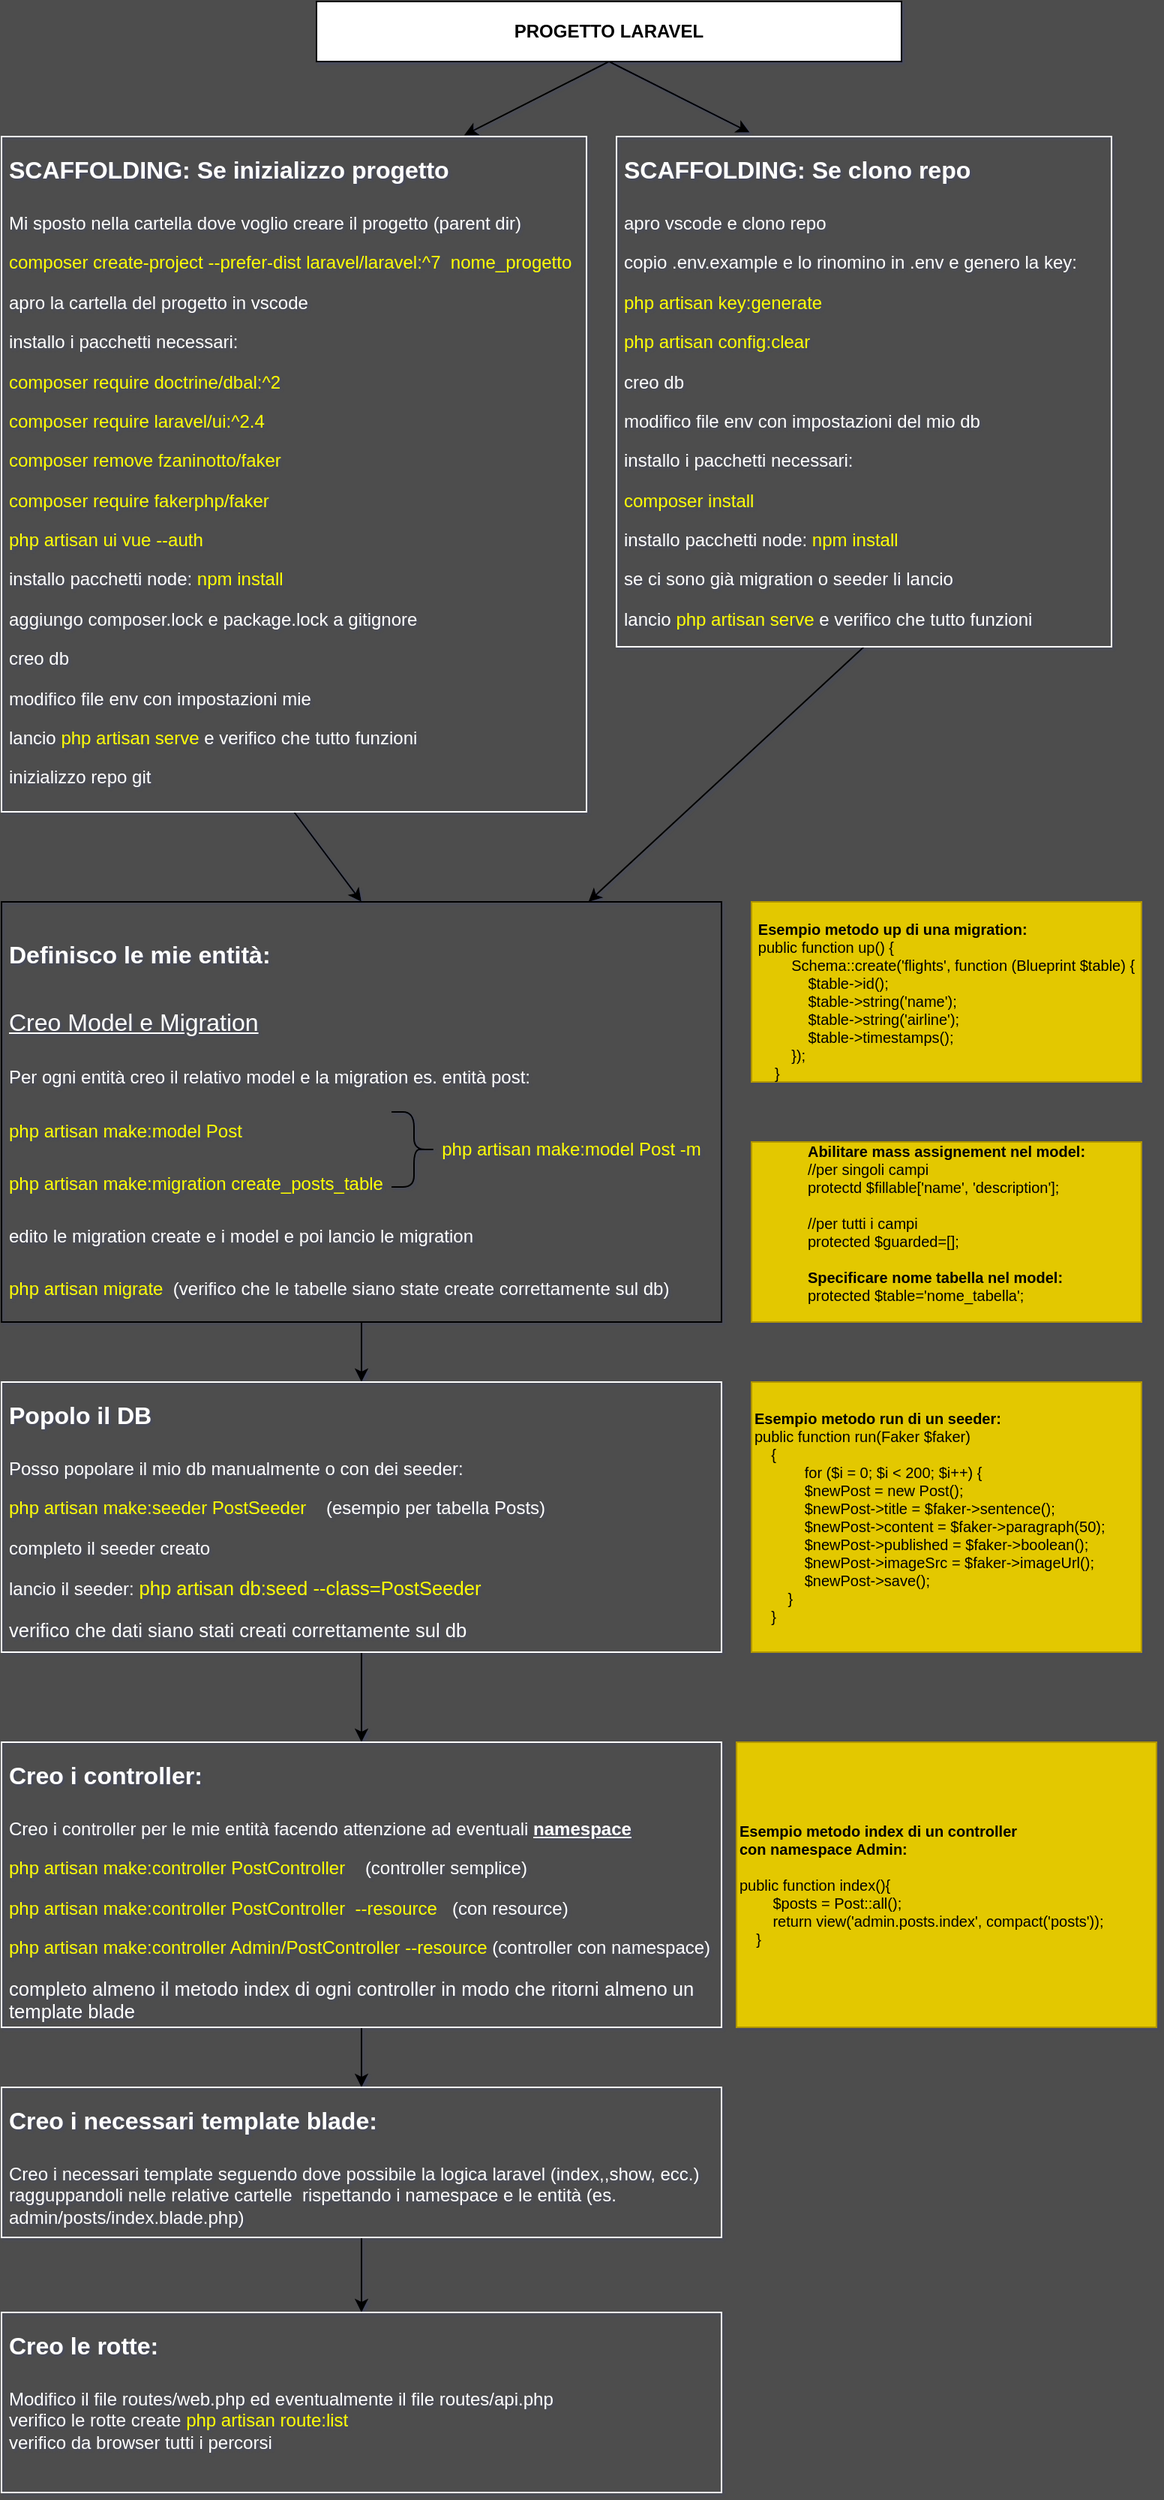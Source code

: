 <mxfile version="18.0.1" type="device" pages="2"><diagram id="avuX6tN8_coUhezxWiyo" name="Page-1"><mxGraphModel dx="1106" dy="861" grid="1" gridSize="10" guides="1" tooltips="1" connect="1" arrows="0" fold="1" page="1" pageScale="1" pageWidth="827" pageHeight="1169" background="#4D4D4D" math="0" shadow="1"><root><mxCell id="0"/><mxCell id="1" parent="0"/><mxCell id="9" style="edgeStyle=none;html=1;exitX=0.5;exitY=1;exitDx=0;exitDy=0;entryX=0.791;entryY=-0.002;entryDx=0;entryDy=0;entryPerimeter=0;fontSize=16;fontColor=#FFFF00;" parent="1" source="2" target="7" edge="1"><mxGeometry relative="1" as="geometry"/></mxCell><mxCell id="10" style="edgeStyle=none;html=1;exitX=0.5;exitY=1;exitDx=0;exitDy=0;entryX=0.269;entryY=-0.008;entryDx=0;entryDy=0;entryPerimeter=0;fontSize=16;fontColor=#FFFF00;" parent="1" source="2" target="8" edge="1"><mxGeometry relative="1" as="geometry"/></mxCell><mxCell id="2" value="&lt;b&gt;PROGETTO LARAVEL&lt;/b&gt;&lt;font color=&quot;#ffff00&quot;&gt;&lt;br&gt;&lt;/font&gt;" style="rounded=0;whiteSpace=wrap;html=1;" parent="1" vertex="1"><mxGeometry x="250" y="40" width="390" height="40" as="geometry"/></mxCell><mxCell id="13" style="edgeStyle=none;html=1;exitX=0.5;exitY=1;exitDx=0;exitDy=0;entryX=0.5;entryY=0;entryDx=0;entryDy=0;fontSize=12;fontColor=#FFFFFF;" parent="1" source="7" target="12" edge="1"><mxGeometry relative="1" as="geometry"/></mxCell><mxCell id="7" value="&lt;h1&gt;&lt;font style=&quot;font-size: 16px&quot;&gt;SCAFFOLDING: Se inizializzo progetto&lt;/font&gt;&lt;/h1&gt;&lt;p&gt;Mi sposto nella cartella dove voglio creare il progetto (parent dir)&lt;/p&gt;&lt;p&gt;&lt;span&gt;&lt;font color=&quot;#ffff00&quot;&gt;composer create-project --prefer-dist laravel/laravel:^7&amp;nbsp; nome_progetto&lt;/font&gt;&lt;/span&gt;&lt;br&gt;&lt;/p&gt;&lt;p&gt;&lt;span&gt;apro la cartella del progetto in vscode&lt;/span&gt;&lt;/p&gt;&lt;p&gt;&lt;span&gt;installo i pacchetti necessari:&lt;/span&gt;&lt;/p&gt;&lt;p&gt;&lt;span&gt;&lt;font color=&quot;#ffff00&quot;&gt;composer require doctrine/dbal:^2&lt;/font&gt;&lt;/span&gt;&lt;/p&gt;&lt;p&gt;&lt;font color=&quot;#ffff00&quot;&gt;composer require laravel/ui:^2.4&lt;/font&gt;&lt;/p&gt;&lt;p&gt;&lt;font color=&quot;#ffff00&quot;&gt;composer remove fzaninotto/faker&lt;/font&gt;&lt;/p&gt;&lt;p&gt;&lt;font color=&quot;#ffff00&quot;&gt;composer require fakerphp/faker&lt;/font&gt;&lt;/p&gt;&lt;p&gt;&lt;font color=&quot;#ffff00&quot;&gt;php artisan ui vue --auth&lt;/font&gt;&lt;/p&gt;&lt;p&gt;installo pacchetti node: &lt;font color=&quot;#ffff00&quot;&gt;npm install&lt;/font&gt;&lt;/p&gt;&lt;p&gt;aggiungo composer.lock e package.lock a gitignore&lt;br&gt;&lt;/p&gt;&lt;p&gt;creo db&lt;/p&gt;&lt;p&gt;modifico file env con impostazioni mie&lt;/p&gt;&lt;p&gt;lancio &lt;font color=&quot;#ffff00&quot;&gt;php artisan serve&lt;/font&gt; e verifico che tutto funzioni&lt;br&gt;&lt;/p&gt;&lt;p&gt;inizializzo repo git&lt;br&gt;&lt;/p&gt;&lt;p&gt;&lt;font color=&quot;#ffff00&quot;&gt;&lt;br&gt;&lt;/font&gt;&lt;/p&gt;" style="text;html=1;strokeColor=#FFFFFF;fillColor=none;spacing=5;spacingTop=-20;whiteSpace=wrap;overflow=hidden;rounded=0;fontSize=12;fontColor=#FFFFFF;" parent="1" vertex="1"><mxGeometry x="40" y="130" width="390" height="450" as="geometry"/></mxCell><mxCell id="14" style="edgeStyle=none;html=1;exitX=0.5;exitY=1;exitDx=0;exitDy=0;fontSize=12;fontColor=#FFFFFF;" parent="1" source="8" target="12" edge="1"><mxGeometry relative="1" as="geometry"/></mxCell><mxCell id="8" value="&lt;h1&gt;&lt;font style=&quot;font-size: 16px&quot;&gt;SCAFFOLDING: Se clono repo&lt;/font&gt;&lt;/h1&gt;&lt;p&gt;&lt;span&gt;apro vscode e clono repo&lt;/span&gt;&lt;br&gt;&lt;/p&gt;&lt;p&gt;copio .env.example e lo rinomino in .env e genero la key:&lt;span&gt;&lt;br&gt;&lt;/span&gt;&lt;/p&gt;&lt;p&gt;&lt;font color=&quot;#ffff00&quot;&gt;php artisan key:generate&lt;/font&gt;&lt;br&gt;&lt;/p&gt;&lt;p&gt;&lt;span style=&quot;color: rgb(255, 255, 0);&quot;&gt;php artisan config:clear&lt;/span&gt;&lt;font color=&quot;#ffff00&quot;&gt;&lt;br&gt;&lt;/font&gt;&lt;/p&gt;&lt;p&gt;creo db&lt;/p&gt;&lt;p&gt;modifico file env con impostazioni del mio db&lt;/p&gt;&lt;p&gt;&lt;span&gt;installo i pacchetti necessari:&lt;/span&gt;&lt;/p&gt;&lt;p&gt;&lt;span&gt;&lt;font color=&quot;#ffff00&quot;&gt;composer install&lt;/font&gt;&lt;/span&gt;&lt;/p&gt;&lt;p&gt;&lt;span&gt;installo pacchetti node: &lt;/span&gt;&lt;font color=&quot;#ffff00&quot;&gt;npm install&lt;/font&gt;&lt;br&gt;&lt;/p&gt;&lt;p&gt;se ci sono già migration o seeder li lancio&lt;font color=&quot;#ffff00&quot;&gt;&lt;br&gt;&lt;/font&gt;&lt;/p&gt;&lt;p&gt;&lt;span&gt;lancio &lt;/span&gt;&lt;font color=&quot;#ffff00&quot;&gt;php artisan serve&lt;/font&gt;&lt;span&gt; e verifico che tutto funzioni&lt;/span&gt;&lt;br&gt;&lt;/p&gt;&lt;p&gt;&lt;span&gt;creo eventuale branch su git&lt;/span&gt;&lt;br&gt;&lt;/p&gt;&lt;p&gt;&lt;font color=&quot;#ffff00&quot;&gt;&lt;br&gt;&lt;/font&gt;&lt;/p&gt;" style="text;html=1;strokeColor=#FFFFFF;fillColor=none;spacing=5;spacingTop=-20;whiteSpace=wrap;overflow=hidden;rounded=0;fontSize=12;fontColor=#FFFFFF;" parent="1" vertex="1"><mxGeometry x="450" y="130" width="330" height="340" as="geometry"/></mxCell><mxCell id="23" style="edgeStyle=none;html=1;exitX=0.5;exitY=1;exitDx=0;exitDy=0;entryX=0.5;entryY=0;entryDx=0;entryDy=0;fontSize=10;fontColor=#FFFF00;" parent="1" source="12" target="22" edge="1"><mxGeometry relative="1" as="geometry"/></mxCell><mxCell id="12" value="&lt;h1&gt;&lt;font style=&quot;font-size: 16px ; line-height: 1&quot;&gt;Definisco le mie entità:&lt;/font&gt;&lt;/h1&gt;&lt;div&gt;&lt;font style=&quot;font-size: 16px ; line-height: 1&quot;&gt;&lt;u&gt;Creo Model e Migration&lt;/u&gt;&lt;/font&gt;&lt;/div&gt;&lt;p&gt;&lt;font style=&quot;font-size: 12px&quot;&gt;Per ogni entità creo il relativo model e la migration es. entità post:&lt;/font&gt;&lt;/p&gt;&lt;p&gt;&lt;font style=&quot;font-size: 12px&quot; color=&quot;#ffff00&quot;&gt;php artisan make:model Post&lt;/font&gt;&lt;/p&gt;&lt;p&gt;&lt;font style=&quot;font-size: 12px&quot; color=&quot;#ffff00&quot;&gt;php artisan make:migration create_posts_table&lt;/font&gt;&lt;/p&gt;&lt;p&gt;&lt;font style=&quot;font-size: 12px&quot;&gt;edito le migration create e i model e poi lancio le migration&lt;/font&gt;&lt;/p&gt;&lt;p&gt;&lt;font style=&quot;font-size: 12px&quot; color=&quot;#ffff00&quot;&gt;php artisan migrate&amp;nbsp; &lt;/font&gt;&lt;font style=&quot;font-size: 12px&quot;&gt;(&lt;/font&gt;&lt;span style=&quot;font-size: 12px&quot;&gt;verifico che le tabelle siano state create correttamente sul db)&lt;/span&gt;&lt;/p&gt;" style="text;html=1;strokeColor=default;fillColor=none;spacing=5;spacingTop=-20;whiteSpace=wrap;overflow=hidden;rounded=0;fontSize=16;fontColor=#FFFFFF;container=1;" parent="1" vertex="1"><mxGeometry x="40" y="640" width="480" height="280" as="geometry"/></mxCell><mxCell id="15" value="" style="shape=curlyBracket;whiteSpace=wrap;html=1;rounded=1;flipH=1;fontSize=12;fontColor=#FFFFFF;strokeColor=default;" parent="1" vertex="1"><mxGeometry x="300" y="780" width="30" height="50" as="geometry"/></mxCell><mxCell id="16" value="&lt;span style=&quot;text-align: left&quot;&gt;php artisan make:model Post -m&lt;/span&gt;" style="text;html=1;strokeColor=none;fillColor=none;align=center;verticalAlign=middle;whiteSpace=wrap;rounded=0;fontSize=12;fontColor=#FFFF00;" parent="1" vertex="1"><mxGeometry x="310" y="790" width="220" height="30" as="geometry"/></mxCell><mxCell id="17" value="&lt;div style=&quot;text-align: left ; font-size: 10px&quot;&gt;&lt;br&gt;&lt;/div&gt;&lt;div style=&quot;text-align: left ; font-size: 10px&quot;&gt;&lt;b&gt;Esempio metodo up di una migration:&lt;/b&gt;&lt;/div&gt;&lt;div style=&quot;text-align: left ; font-size: 10px&quot;&gt;public function up()&lt;span style=&quot;font-size: 10px&quot;&gt;&amp;nbsp;{&lt;/span&gt;&lt;/div&gt;&lt;div style=&quot;text-align: left ; font-size: 10px&quot;&gt;&amp;nbsp; &amp;nbsp; &amp;nbsp; &amp;nbsp; Schema::create('flights', function (Blueprint $table) {&lt;/div&gt;&lt;div style=&quot;text-align: left ; font-size: 10px&quot;&gt;&amp;nbsp; &amp;nbsp; &amp;nbsp; &amp;nbsp; &amp;nbsp; &amp;nbsp; $table-&amp;gt;id();&lt;/div&gt;&lt;div style=&quot;text-align: left ; font-size: 10px&quot;&gt;&amp;nbsp; &amp;nbsp; &amp;nbsp; &amp;nbsp; &amp;nbsp; &amp;nbsp; $table-&amp;gt;string('name');&lt;/div&gt;&lt;div style=&quot;text-align: left ; font-size: 10px&quot;&gt;&amp;nbsp; &amp;nbsp; &amp;nbsp; &amp;nbsp; &amp;nbsp; &amp;nbsp; $table-&amp;gt;string('airline');&lt;/div&gt;&lt;div style=&quot;text-align: left ; font-size: 10px&quot;&gt;&amp;nbsp; &amp;nbsp; &amp;nbsp; &amp;nbsp; &amp;nbsp; &amp;nbsp; $table-&amp;gt;timestamps();&lt;/div&gt;&lt;div style=&quot;text-align: left ; font-size: 10px&quot;&gt;&amp;nbsp; &amp;nbsp; &amp;nbsp; &amp;nbsp; });&lt;/div&gt;&lt;div style=&quot;text-align: left ; font-size: 10px&quot;&gt;&amp;nbsp; &amp;nbsp; }&lt;/div&gt;" style="text;html=1;strokeColor=#B09500;fillColor=#e3c800;align=center;verticalAlign=middle;whiteSpace=wrap;rounded=0;fontSize=10;fontColor=#000000;" parent="1" vertex="1"><mxGeometry x="540" y="640" width="260" height="120" as="geometry"/></mxCell><mxCell id="YnNii3DhfhroFcoP4JHG-26" style="edgeStyle=none;html=1;exitX=0.5;exitY=1;exitDx=0;exitDy=0;entryX=0.5;entryY=0;entryDx=0;entryDy=0;fontFamily=Helvetica;fontSize=10;fontColor=#FFFFFF;" parent="1" source="22" target="YnNii3DhfhroFcoP4JHG-25" edge="1"><mxGeometry relative="1" as="geometry"/></mxCell><mxCell id="22" value="&lt;h1&gt;&lt;font style=&quot;font-size: 16px&quot;&gt;Popolo il DB&lt;/font&gt;&lt;/h1&gt;&lt;p&gt;Posso popolare il mio db manualmente o con dei seeder:&lt;/p&gt;&lt;p&gt;&lt;font color=&quot;#ffff00&quot; style=&quot;font-size: 12px&quot;&gt;php artisan make:seeder PostSeeder&amp;nbsp;&lt;/font&gt; &amp;nbsp; (esempio per tabella Posts)&lt;/p&gt;&lt;p&gt;completo il seeder creato&lt;/p&gt;&lt;p&gt;lancio il seeder:&amp;nbsp;&lt;font color=&quot;#ffff00&quot;&gt;&lt;span style=&quot;font-size: 0.8rem ; word-spacing: normal&quot;&gt;php artisan db&lt;/span&gt;&lt;span class=&quot;token punctuation&quot; style=&quot;font-size: 0.8rem ; word-spacing: normal ; box-sizing: border-box ; border-width: 0px ; border-style: solid ; border-color: rgb(231 , 232 , 242)&quot;&gt;:&lt;/span&gt;&lt;span style=&quot;font-size: 0.8rem ; word-spacing: normal&quot;&gt;seed &lt;/span&gt;&lt;span class=&quot;token operator&quot; style=&quot;font-size: 0.8rem ; word-spacing: normal ; box-sizing: border-box ; border-width: 0px ; border-style: solid ; border-color: rgb(231 , 232 , 242)&quot;&gt;--&lt;/span&gt;&lt;span class=&quot;token keyword&quot; style=&quot;font-size: 0.8rem ; word-spacing: normal ; box-sizing: border-box ; border-width: 0px ; border-style: solid ; border-color: rgb(231 , 232 , 242)&quot;&gt;class&lt;/span&gt;&lt;span class=&quot;token operator&quot; style=&quot;font-size: 0.8rem ; word-spacing: normal ; box-sizing: border-box ; border-width: 0px ; border-style: solid ; border-color: rgb(231 , 232 , 242)&quot;&gt;=&lt;/span&gt;&lt;span style=&quot;font-size: 0.8rem ; word-spacing: normal&quot;&gt;PostSeeder&lt;/span&gt;&lt;/font&gt;&lt;/p&gt;&lt;p&gt;&lt;span style=&quot;font-size: 0.8rem ; word-spacing: normal&quot;&gt;verifico che dati siano stati creati correttamente sul db&lt;/span&gt;&lt;/p&gt;&lt;font color=&quot;#ffff00&quot;&gt;&lt;span style=&quot;font-size: 0px&quot;&gt;%3CmxGraphModel%3E%3Croot%3E%3CmxCell%20id%3D%220%22%2F%3E%3CmxCell%20id%3D%221%22%20parent%3D%220%22%2F%3E%3CmxCell%20id%3D%222%22%20value%3D%22%26lt%3Bh1%26gt%3B%26lt%3Bfont%20style%3D%26quot%3Bfont-size%3A%2016px%26quot%3B%26gt%3BSe%20clono%20repo%26lt%3B%2Ffont%26gt%3B%26lt%3B%2Fh1%26gt%3B%26lt%3Bp%26gt%3B%26lt%3Bspan%26gt%3Bapro%20vscode%20e%20clono%20repo%26lt%3B%2Fspan%26gt%3B%26lt%3Bbr%26gt%3B%26lt%3B%2Fp%26gt%3B%26lt%3Bp%26gt%3Bcreo%20file%20env%20e%20genero%20la%20key%3A%26lt%3Bspan%26gt%3B%26lt%3Bbr%26gt%3B%26lt%3B%2Fspan%26gt%3B%26lt%3B%2Fp%26gt%3B%26lt%3Bp%26gt%3B%26lt%3Bfont%20color%3D%26quot%3B%23ffff00%26quot%3B%26gt%3Bphp%20artisan%20key%3Agenerate%26lt%3B%2Ffont%26gt%3B%26lt%3Bbr%26gt%3B%26lt%3B%2Fp%26gt%3B%26lt%3Bp%26gt%3Bcreo%20db%26lt%3B%2Fp%26gt%3B%26lt%3Bp%26gt%3Bmodifico%20file%20env%20con%20impostazioni%20mie%26lt%3B%2Fp%26gt%3B%26lt%3Bp%26gt%3B%26lt%3Bspan%26gt%3Binstallo%20i%20pacchetti%20necessari%3A%26lt%3B%2Fspan%26gt%3B%26lt%3B%2Fp%26gt%3B%26lt%3Bp%26gt%3B%26lt%3Bspan%26gt%3B%26lt%3Bfont%20color%3D%26quot%3B%23ffff00%26quot%3B%26gt%3Bcomposer%20install%26lt%3B%2Ffont%26gt%3B%26lt%3B%2Fspan%26gt%3B%26lt%3B%2Fp%26gt%3B%26lt%3Bp%26gt%3B%26lt%3Bspan%26gt%3Binstallo%20pacchetti%20node%3A%20%26lt%3B%2Fspan%26gt%3B%26lt%3Bfont%20color%3D%26quot%3B%23ffff00%26quot%3B%26gt%3Bnpm%20install%26lt%3B%2Ffont%26gt%3B%26lt%3Bbr%26gt%3B%26lt%3B%2Fp%26gt%3B%26lt%3Bp%26gt%3B%26lt%3Bspan%26gt%3Blancio%20%26lt%3B%2Fspan%26gt%3B%26lt%3Bfont%20color%3D%26quot%3B%23ffff00%26quot%3B%26gt%3Bphp%20artisan%20serve%26lt%3B%2Ffont%26gt%3B%26lt%3Bspan%26gt%3B%20e%20verifico%20che%20tutto%20funzioni%26lt%3B%2Fspan%26gt%3B%26lt%3Bbr%26gt%3B%26lt%3B%2Fp%26gt%3B%26lt%3Bp%26gt%3Bcreo%20eventuale%20branch%20su%20git%26lt%3B%2Fp%26gt%3B%26lt%3Bp%26gt%3B%26lt%3Bfont%20color%3D%26quot%3B%23ffff00%26quot%3B%26gt%3B%26lt%3Bbr%26gt%3B%26lt%3B%2Ffont%26gt%3B%26lt%3B%2Fp%26gt%3B%22%20style%3D%22text%3Bhtml%3D1%3BstrokeColor%3D%23FFFFFF%3BfillColor%3Dnone%3Bspacing%3D5%3BspacingTop%3D-20%3BwhiteSpace%3Dwrap%3Boverflow%3Dhidden%3Brounded%3D0%3BfontSize%3D12%3BfontColor%3D%23FFFFFF%3B%22%20vertex%3D%221%22%20parent%3D%221%22%3E%3CmxGeometry%20x%3D%22450%22%20y%3D%22130%22%20width%3D%22330%22%20height%3D%22320%22%20as%3D%22geometry%22%2F%3E%3C%2FmxCell%3E%3C%2Froot%3E%3C%2FmxGraphModel%3E&lt;/span&gt;&lt;span style=&quot;font-size: 0px&quot;&gt;%3CmxGraphModel%3E%3Croot%3E%3CmxCell%20id%3D%220%22%2F%3E%3CmxCell%20id%3D%221%22%20parent%3D%220%22%2F%3E%3CmxCell%20id%3D%222%22%20value%3D%22%26lt%3Bh1%26gt%3B%26lt%3Bfont%20style%3D%26quot%3Bfont-size%3A%2016px%26quot%3B%26gt%3BSe%20clono%20repo%26lt%3B%2Ffont%26gt%3B%26lt%3B%2Fh1%26gt%3B%26lt%3Bp%26gt%3B%26lt%3Bspan%26gt%3Bapro%20vscode%20e%20clono%20repo%26lt%3B%2Fspan%26gt%3B%26lt%3Bbr%26gt%3B%26lt%3B%2Fp%26gt%3B%26lt%3Bp%26gt%3Bcreo%20file%20env%20e%20genero%20la%20key%3A%26lt%3Bspan%26gt%3B%26lt%3Bbr%26gt%3B%26lt%3B%2Fspan%26gt%3B%26lt%3B%2Fp%26gt%3B%26lt%3Bp%26gt%3B%26lt%3Bfont%20color%3D%26quot%3B%23ffff00%26quot%3B%26gt%3Bphp%20artisan%20key%3Agenerate%26lt%3B%2Ffont%26gt%3B%26lt%3Bbr%26gt%3B%26lt%3B%2Fp%26gt%3B%26lt%3Bp%26gt%3Bcreo%20db%26lt%3B%2Fp%26gt%3B%26lt%3Bp%26gt%3Bmodifico%20file%20env%20con%20impostazioni%20mie%26lt%3B%2Fp%26gt%3B%26lt%3Bp%26gt%3B%26lt%3Bspan%26gt%3Binstallo%20i%20pacchetti%20necessari%3A%26lt%3B%2Fspan%26gt%3B%26lt%3B%2Fp%26gt%3B%26lt%3Bp%26gt%3B%26lt%3Bspan%26gt%3B%26lt%3Bfont%20color%3D%26quot%3B%23ffff00%26quot%3B%26gt%3Bcomposer%20install%26lt%3B%2Ffont%26gt%3B%26lt%3B%2Fspan%26gt%3B%26lt%3B%2Fp%26gt%3B%26lt%3Bp%26gt%3B%26lt%3Bspan%26gt%3Binstallo%20pacchetti%20node%3A%20%26lt%3B%2Fspan%26gt%3B%26lt%3Bfont%20color%3D%26quot%3B%23ffff00%26quot%3B%26gt%3Bnpm%20install%26lt%3B%2Ffont%26gt%3B%26lt%3Bbr%26gt%3B%26lt%3B%2Fp%26gt%3B%26lt%3Bp%26gt%3B%26lt%3Bspan%26gt%3Blancio%20%26lt%3B%2Fspan%26gt%3B%26lt%3Bfont%20color%3D%26quot%3B%23ffff00%26quot%3B%26gt%3Bphp%20artisan%20serve%26lt%3B%2Ffont%26gt%3B%26lt%3Bspan%26gt%3B%20e%20verifico%20che%20tutto%20funzioni%26lt%3B%2Fspan%26gt%3B%26lt%3Bbr%26gt%3B%26lt%3B%2Fp%26gt%3B%26lt%3Bp%26gt%3Bcreo%20eventuale%20branch%20su%20git%26lt%3B%2Fp%26gt%3B%26lt%3Bp%26gt%3B%26lt%3Bfont%20color%3D%26quot%3B%23ffff00%26quot%3B%26gt%3B%26lt%3Bbr%26gt%3B%26lt%3B%2Ffont%26gt%3B%26lt%3B%2Fp%26gt%3B%22%20style%3D%22text%3Bhtml%3D1%3BstrokeColor%3D%23FFFFFF%3BfillColor%3Dnone%3Bspacing%3D5%3BspacingTop%3D-20%3BwhiteSpace%3Dwrap%3Boverflow%3Dhidden%3Brounded%3D0%3BfontSize%3D12%3BfontColor%3D%23FFFFFF%3B%22%20vertex%3D%221%22%20parent%3D%221%22%3E%3CmxGeometry%20x%3D%22450%22%20y%3D%22130%22%20width%3D%22330%22%20height%3D%22320%22%20as%3D%22geometry%22%2F%3E%3C%2FmxCell%3E%3C%2Froot%3E%3C%2FmxGraphModel%3E&lt;/span&gt;&lt;/font&gt;&lt;p&gt;&lt;font color=&quot;#ffff00&quot;&gt;&amp;nbsp;&lt;/font&gt;&lt;/p&gt;" style="text;html=1;strokeColor=#FFFFFF;fillColor=none;spacing=5;spacingTop=-20;whiteSpace=wrap;overflow=hidden;rounded=0;fontSize=12;fontColor=#FFFFFF;" parent="1" vertex="1"><mxGeometry x="40" y="960" width="480" height="180" as="geometry"/></mxCell><mxCell id="24" value="&lt;b&gt;Esempio metodo run di un seeder:&lt;/b&gt;&lt;div style=&quot;font-size: 10px&quot;&gt;public function run(Faker $faker)&lt;/div&gt;&lt;div style=&quot;font-size: 10px&quot;&gt;&amp;nbsp; &amp;nbsp; {&lt;/div&gt;&lt;div style=&quot;font-size: 10px&quot;&gt;&amp;nbsp; &amp;nbsp; &amp;nbsp; &amp;nbsp;&amp;nbsp;&lt;span&gt;&amp;nbsp; &amp;nbsp; for ($i = 0; $i &amp;lt; 200; $i++) {&lt;/span&gt;&lt;/div&gt;&lt;div style=&quot;font-size: 10px&quot;&gt;&amp;nbsp; &amp;nbsp; &amp;nbsp; &amp;nbsp; &amp;nbsp; &amp;nbsp; $newPost = new Post();&lt;/div&gt;&lt;div style=&quot;font-size: 10px&quot;&gt;&amp;nbsp; &amp;nbsp; &amp;nbsp; &amp;nbsp; &amp;nbsp; &amp;nbsp; $newPost-&amp;gt;title = $faker-&amp;gt;sentence();&lt;/div&gt;&lt;div style=&quot;font-size: 10px&quot;&gt;&amp;nbsp; &amp;nbsp; &amp;nbsp; &amp;nbsp; &amp;nbsp; &amp;nbsp; $newPost-&amp;gt;content = $faker-&amp;gt;paragraph(50);&lt;/div&gt;&lt;div style=&quot;font-size: 10px&quot;&gt;&amp;nbsp; &amp;nbsp; &amp;nbsp; &amp;nbsp; &amp;nbsp; &amp;nbsp; $newPost-&amp;gt;published = $faker-&amp;gt;boolean();&lt;span&gt;&amp;nbsp; &amp;nbsp; &amp;nbsp; &amp;nbsp; &amp;nbsp; &amp;nbsp;&amp;nbsp;&lt;/span&gt;&lt;/div&gt;&lt;div style=&quot;font-size: 10px&quot;&gt;&amp;nbsp; &amp;nbsp; &amp;nbsp; &amp;nbsp; &amp;nbsp; &amp;nbsp; $newPost-&amp;gt;imageSrc = $faker-&amp;gt;imageUrl();&lt;/div&gt;&lt;div style=&quot;font-size: 10px&quot;&gt;&amp;nbsp; &amp;nbsp; &amp;nbsp; &amp;nbsp; &amp;nbsp; &amp;nbsp; $newPost-&amp;gt;save();&lt;/div&gt;&lt;div style=&quot;font-size: 10px&quot;&gt;&amp;nbsp; &amp;nbsp; &amp;nbsp; &amp;nbsp; }&lt;/div&gt;&lt;div style=&quot;font-size: 10px&quot;&gt;&amp;nbsp; &amp;nbsp; }&lt;/div&gt;" style="text;html=1;strokeColor=#B09500;fillColor=#e3c800;align=left;verticalAlign=middle;whiteSpace=wrap;rounded=0;fontFamily=Helvetica;fontSize=10;fontColor=#000000;" parent="1" vertex="1"><mxGeometry x="540" y="960" width="260" height="180" as="geometry"/></mxCell><mxCell id="YnNii3DhfhroFcoP4JHG-28" style="edgeStyle=none;html=1;exitX=0.5;exitY=1;exitDx=0;exitDy=0;entryX=0.5;entryY=0;entryDx=0;entryDy=0;fontFamily=Helvetica;fontSize=10;fontColor=#FFFF00;" parent="1" source="YnNii3DhfhroFcoP4JHG-25" target="YnNii3DhfhroFcoP4JHG-27" edge="1"><mxGeometry relative="1" as="geometry"/></mxCell><mxCell id="YnNii3DhfhroFcoP4JHG-25" value="&lt;h1&gt;&lt;font style=&quot;font-size: 16px&quot;&gt;Creo i controller:&lt;/font&gt;&lt;/h1&gt;&lt;p&gt;Creo i controller per le mie entità facendo attenzione ad eventuali &lt;b&gt;&lt;u&gt;namespace&lt;/u&gt;&lt;/b&gt;&lt;/p&gt;&lt;p&gt;&lt;font color=&quot;#ffff00&quot; style=&quot;font-size: 12px&quot;&gt;php artisan make:controller PostController&amp;nbsp;&lt;/font&gt; &amp;nbsp; (controller semplice)&lt;/p&gt;&lt;p&gt;&lt;font color=&quot;#ffff00&quot;&gt;php artisan make:controller PostController&amp;nbsp; --resource&lt;/font&gt;&amp;nbsp;&amp;nbsp; (con resource)&lt;br&gt;&lt;/p&gt;&lt;p&gt;&lt;font color=&quot;#ffff00&quot;&gt;php artisan make:controller Admin/PostController&amp;nbsp;--resource&lt;/font&gt; (controller con namespace)&lt;br&gt;&lt;/p&gt;&lt;p&gt;&lt;span style=&quot;font-size: 0.8rem ; word-spacing: normal&quot;&gt;completo almeno il metodo index di ogni controller in modo che ritorni almeno un template blade&lt;/span&gt;&lt;/p&gt;&lt;font color=&quot;#ffff00&quot;&gt;&lt;span style=&quot;font-size: 0px&quot;&gt;%3CmxGraphModel%3E%3Croot%3E%3CmxCell%20id%3D%220%22%2F%3E%3CmxCell%20id%3D%221%22%20parent%3D%220%22%2F%3E%3CmxCell%20id%3D%222%22%20value%3D%22%26lt%3Bh1%26gt%3B%26lt%3Bfont%20style%3D%26quot%3Bfont-size%3A%2016px%26quot%3B%26gt%3BSe%20clono%20repo%26lt%3B%2Ffont%26gt%3B%26lt%3B%2Fh1%26gt%3B%26lt%3Bp%26gt%3B%26lt%3Bspan%26gt%3Bapro%20vscode%20e%20clono%20repo%26lt%3B%2Fspan%26gt%3B%26lt%3Bbr%26gt%3B%26lt%3B%2Fp%26gt%3B%26lt%3Bp%26gt%3Bcreo%20file%20env%20e%20genero%20la%20key%3A%26lt%3Bspan%26gt%3B%26lt%3Bbr%26gt%3B%26lt%3B%2Fspan%26gt%3B%26lt%3B%2Fp%26gt%3B%26lt%3Bp%26gt%3B%26lt%3Bfont%20color%3D%26quot%3B%23ffff00%26quot%3B%26gt%3Bphp%20artisan%20key%3Agenerate%26lt%3B%2Ffont%26gt%3B%26lt%3Bbr%26gt%3B%26lt%3B%2Fp%26gt%3B%26lt%3Bp%26gt%3Bcreo%20db%26lt%3B%2Fp%26gt%3B%26lt%3Bp%26gt%3Bmodifico%20file%20env%20con%20impostazioni%20mie%26lt%3B%2Fp%26gt%3B%26lt%3Bp%26gt%3B%26lt%3Bspan%26gt%3Binstallo%20i%20pacchetti%20necessari%3A%26lt%3B%2Fspan%26gt%3B%26lt%3B%2Fp%26gt%3B%26lt%3Bp%26gt%3B%26lt%3Bspan%26gt%3B%26lt%3Bfont%20color%3D%26quot%3B%23ffff00%26quot%3B%26gt%3Bcomposer%20install%26lt%3B%2Ffont%26gt%3B%26lt%3B%2Fspan%26gt%3B%26lt%3B%2Fp%26gt%3B%26lt%3Bp%26gt%3B%26lt%3Bspan%26gt%3Binstallo%20pacchetti%20node%3A%20%26lt%3B%2Fspan%26gt%3B%26lt%3Bfont%20color%3D%26quot%3B%23ffff00%26quot%3B%26gt%3Bnpm%20install%26lt%3B%2Ffont%26gt%3B%26lt%3Bbr%26gt%3B%26lt%3B%2Fp%26gt%3B%26lt%3Bp%26gt%3B%26lt%3Bspan%26gt%3Blancio%20%26lt%3B%2Fspan%26gt%3B%26lt%3Bfont%20color%3D%26quot%3B%23ffff00%26quot%3B%26gt%3Bphp%20artisan%20serve%26lt%3B%2Ffont%26gt%3B%26lt%3Bspan%26gt%3B%20e%20verifico%20che%20tutto%20funzioni%26lt%3B%2Fspan%26gt%3B%26lt%3Bbr%26gt%3B%26lt%3B%2Fp%26gt%3B%26lt%3Bp%26gt%3Bcreo%20eventuale%20branch%20su%20git%26lt%3B%2Fp%26gt%3B%26lt%3Bp%26gt%3B%26lt%3Bfont%20color%3D%26quot%3B%23ffff00%26quot%3B%26gt%3B%26lt%3Bbr%26gt%3B%26lt%3B%2Ffont%26gt%3B%26lt%3B%2Fp%26gt%3B%22%20style%3D%22text%3Bhtml%3D1%3BstrokeColor%3D%23FFFFFF%3BfillColor%3Dnone%3Bspacing%3D5%3BspacingTop%3D-20%3BwhiteSpace%3Dwrap%3Boverflow%3Dhidden%3Brounded%3D0%3BfontSize%3D12%3BfontColor%3D%23FFFFFF%3B%22%20vertex%3D%221%22%20parent%3D%221%22%3E%3CmxGeometry%20x%3D%22450%22%20y%3D%22130%22%20width%3D%22330%22%20height%3D%22320%22%20as%3D%22geometry%22%2F%3E%3C%2FmxCell%3E%3C%2Froot%3E%3C%2FmxGraphModel%3E&lt;/span&gt;&lt;span style=&quot;font-size: 0px&quot;&gt;%3CmxGraphModel%3E%3Croot%3E%3CmxCell%20id%3D%220%22%2F%3E%3CmxCell%20id%3D%221%22%20parent%3D%220%22%2F%3E%3CmxCell%20id%3D%222%22%20value%3D%22%26lt%3Bh1%26gt%3B%26lt%3Bfont%20style%3D%26quot%3Bfont-size%3A%2016px%26quot%3B%26gt%3BSe%20clono%20repo%26lt%3B%2Ffont%26gt%3B%26lt%3B%2Fh1%26gt%3B%26lt%3Bp%26gt%3B%26lt%3Bspan%26gt%3Bapro%20vscode%20e%20clono%20repo%26lt%3B%2Fspan%26gt%3B%26lt%3Bbr%26gt%3B%26lt%3B%2Fp%26gt%3B%26lt%3Bp%26gt%3Bcreo%20file%20env%20e%20genero%20la%20key%3A%26lt%3Bspan%26gt%3B%26lt%3Bbr%26gt%3B%26lt%3B%2Fspan%26gt%3B%26lt%3B%2Fp%26gt%3B%26lt%3Bp%26gt%3B%26lt%3Bfont%20color%3D%26quot%3B%23ffff00%26quot%3B%26gt%3Bphp%20artisan%20key%3Agenerate%26lt%3B%2Ffont%26gt%3B%26lt%3Bbr%26gt%3B%26lt%3B%2Fp%26gt%3B%26lt%3Bp%26gt%3Bcreo%20db%26lt%3B%2Fp%26gt%3B%26lt%3Bp%26gt%3Bmodifico%20file%20env%20con%20impostazioni%20mie%26lt%3B%2Fp%26gt%3B%26lt%3Bp%26gt%3B%26lt%3Bspan%26gt%3Binstallo%20i%20pacchetti%20necessari%3A%26lt%3B%2Fspan%26gt%3B%26lt%3B%2Fp%26gt%3B%26lt%3Bp%26gt%3B%26lt%3Bspan%26gt%3B%26lt%3Bfont%20color%3D%26quot%3B%23ffff00%26quot%3B%26gt%3Bcomposer%20install%26lt%3B%2Ffont%26gt%3B%26lt%3B%2Fspan%26gt%3B%26lt%3B%2Fp%26gt%3B%26lt%3Bp%26gt%3B%26lt%3Bspan%26gt%3Binstallo%20pacchetti%20node%3A%20%26lt%3B%2Fspan%26gt%3B%26lt%3Bfont%20color%3D%26quot%3B%23ffff00%26quot%3B%26gt%3Bnpm%20install%26lt%3B%2Ffont%26gt%3B%26lt%3Bbr%26gt%3B%26lt%3B%2Fp%26gt%3B%26lt%3Bp%26gt%3B%26lt%3Bspan%26gt%3Blancio%20%26lt%3B%2Fspan%26gt%3B%26lt%3Bfont%20color%3D%26quot%3B%23ffff00%26quot%3B%26gt%3Bphp%20artisan%20serve%26lt%3B%2Ffont%26gt%3B%26lt%3Bspan%26gt%3B%20e%20verifico%20che%20tutto%20funzioni%26lt%3B%2Fspan%26gt%3B%26lt%3Bbr%26gt%3B%26lt%3B%2Fp%26gt%3B%26lt%3Bp%26gt%3Bcreo%20eventuale%20branch%20su%20git%26lt%3B%2Fp%26gt%3B%26lt%3Bp%26gt%3B%26lt%3Bfont%20color%3D%26quot%3B%23ffff00%26quot%3B%26gt%3B%26lt%3Bbr%26gt%3B%26lt%3B%2Ffont%26gt%3B%26lt%3B%2Fp%26gt%3B%22%20style%3D%22text%3Bhtml%3D1%3BstrokeColor%3D%23FFFFFF%3BfillColor%3Dnone%3Bspacing%3D5%3BspacingTop%3D-20%3BwhiteSpace%3Dwrap%3Boverflow%3Dhidden%3Brounded%3D0%3BfontSize%3D12%3BfontColor%3D%23FFFFFF%3B%22%20vertex%3D%221%22%20parent%3D%221%22%3E%3CmxGeometry%20x%3D%22450%22%20y%3D%22130%22%20width%3D%22330%22%20height%3D%22320%22%20as%3D%22geometry%22%2F%3E%3C%2FmxCell%3E%3C%2Froot%3E%3C%2FmxGraphModel%3E&lt;/span&gt;&lt;/font&gt;&lt;p&gt;&lt;font color=&quot;#ffff00&quot;&gt;&amp;nbsp;&lt;/font&gt;&lt;/p&gt;" style="text;html=1;strokeColor=#FFFFFF;fillColor=none;spacing=5;spacingTop=-20;whiteSpace=wrap;overflow=hidden;rounded=0;fontSize=12;fontColor=#FFFFFF;" parent="1" vertex="1"><mxGeometry x="40" y="1200" width="480" height="190" as="geometry"/></mxCell><mxCell id="YnNii3DhfhroFcoP4JHG-30" style="edgeStyle=none;html=1;exitX=0.5;exitY=1;exitDx=0;exitDy=0;entryX=0.5;entryY=0;entryDx=0;entryDy=0;fontFamily=Helvetica;fontSize=10;fontColor=#FFFF00;" parent="1" source="YnNii3DhfhroFcoP4JHG-27" target="YnNii3DhfhroFcoP4JHG-29" edge="1"><mxGeometry relative="1" as="geometry"/></mxCell><mxCell id="YnNii3DhfhroFcoP4JHG-27" value="&lt;h1&gt;&lt;font style=&quot;font-size: 16px&quot;&gt;Creo i necessari template blade:&lt;/font&gt;&lt;/h1&gt;&lt;p&gt;Creo i necessari template seguendo dove possibile la logica laravel (index,,show, ecc.) ragguppandoli nelle relative cartelle&amp;nbsp; rispettando i namespace e le entità (es. admin/posts/index.blade.php)&lt;/p&gt;&lt;font color=&quot;#ffff00&quot;&gt;&lt;span style=&quot;font-size: 0px&quot;&gt;%3CmxGraphModel%3E%3Croot%3E%3CmxCell%20id%3D%220%22%2F%3E%3CmxCell%20id%3D%221%22%20parent%3D%220%22%2F%3E%3CmxCell%20id%3D%222%22%20value%3D%22%26lt%3Bh1%26gt%3B%26lt%3Bfont%20style%3D%26quot%3Bfont-size%3A%2016px%26quot%3B%26gt%3BSe%20clono%20repo%26lt%3B%2Ffont%26gt%3B%26lt%3B%2Fh1%26gt%3B%26lt%3Bp%26gt%3B%26lt%3Bspan%26gt%3Bapro%20vscode%20e%20clono%20repo%26lt%3B%2Fspan%26gt%3B%26lt%3Bbr%26gt%3B%26lt%3B%2Fp%26gt%3B%26lt%3Bp%26gt%3Bcreo%20file%20env%20e%20genero%20la%20key%3A%26lt%3Bspan%26gt%3B%26lt%3Bbr%26gt%3B%26lt%3B%2Fspan%26gt%3B%26lt%3B%2Fp%26gt%3B%26lt%3Bp%26gt%3B%26lt%3Bfont%20color%3D%26quot%3B%23ffff00%26quot%3B%26gt%3Bphp%20artisan%20key%3Agenerate%26lt%3B%2Ffont%26gt%3B%26lt%3Bbr%26gt%3B%26lt%3B%2Fp%26gt%3B%26lt%3Bp%26gt%3Bcreo%20db%26lt%3B%2Fp%26gt%3B%26lt%3Bp%26gt%3Bmodifico%20file%20env%20con%20impostazioni%20mie%26lt%3B%2Fp%26gt%3B%26lt%3Bp%26gt%3B%26lt%3Bspan%26gt%3Binstallo%20i%20pacchetti%20necessari%3A%26lt%3B%2Fspan%26gt%3B%26lt%3B%2Fp%26gt%3B%26lt%3Bp%26gt%3B%26lt%3Bspan%26gt%3B%26lt%3Bfont%20color%3D%26quot%3B%23ffff00%26quot%3B%26gt%3Bcomposer%20install%26lt%3B%2Ffont%26gt%3B%26lt%3B%2Fspan%26gt%3B%26lt%3B%2Fp%26gt%3B%26lt%3Bp%26gt%3B%26lt%3Bspan%26gt%3Binstallo%20pacchetti%20node%3A%20%26lt%3B%2Fspan%26gt%3B%26lt%3Bfont%20color%3D%26quot%3B%23ffff00%26quot%3B%26gt%3Bnpm%20install%26lt%3B%2Ffont%26gt%3B%26lt%3Bbr%26gt%3B%26lt%3B%2Fp%26gt%3B%26lt%3Bp%26gt%3B%26lt%3Bspan%26gt%3Blancio%20%26lt%3B%2Fspan%26gt%3B%26lt%3Bfont%20color%3D%26quot%3B%23ffff00%26quot%3B%26gt%3Bphp%20artisan%20serve%26lt%3B%2Ffont%26gt%3B%26lt%3Bspan%26gt%3B%20e%20verifico%20che%20tutto%20funzioni%26lt%3B%2Fspan%26gt%3B%26lt%3Bbr%26gt%3B%26lt%3B%2Fp%26gt%3B%26lt%3Bp%26gt%3Bcreo%20eventuale%20branch%20su%20git%26lt%3B%2Fp%26gt%3B%26lt%3Bp%26gt%3B%26lt%3Bfont%20color%3D%26quot%3B%23ffff00%26quot%3B%26gt%3B%26lt%3Bbr%26gt%3B%26lt%3B%2Ffont%26gt%3B%26lt%3B%2Fp%26gt%3B%22%20style%3D%22text%3Bhtml%3D1%3BstrokeColor%3D%23FFFFFF%3BfillColor%3Dnone%3Bspacing%3D5%3BspacingTop%3D-20%3BwhiteSpace%3Dwrap%3Boverflow%3Dhidden%3Brounded%3D0%3BfontSize%3D12%3BfontColor%3D%23FFFFFF%3B%22%20vertex%3D%221%22%20parent%3D%221%22%3E%3CmxGeometry%20x%3D%22450%22%20y%3D%22130%22%20width%3D%22330%22%20height%3D%22320%22%20as%3D%22geometry%22%2F%3E%3C%2FmxCell%3E%3C%2Froot%3E%3C%2FmxGraphModel%3E&lt;/span&gt;&lt;span style=&quot;font-size: 0px&quot;&gt;%3CmxGraphModel%3E%3Croot%3E%3CmxCell%20id%3D%220%22%2F%3E%3CmxCell%20id%3D%221%22%20parent%3D%220%22%2F%3E%3CmxCell%20id%3D%222%22%20value%3D%22%26lt%3Bh1%26gt%3B%26lt%3Bfont%20style%3D%26quot%3Bfont-size%3A%2016px%26quot%3B%26gt%3BSe%20clono%20repo%26lt%3B%2Ffont%26gt%3B%26lt%3B%2Fh1%26gt%3B%26lt%3Bp%26gt%3B%26lt%3Bspan%26gt%3Bapro%20vscode%20e%20clono%20repo%26lt%3B%2Fspan%26gt%3B%26lt%3Bbr%26gt%3B%26lt%3B%2Fp%26gt%3B%26lt%3Bp%26gt%3Bcreo%20file%20env%20e%20genero%20la%20key%3A%26lt%3Bspan%26gt%3B%26lt%3Bbr%26gt%3B%26lt%3B%2Fspan%26gt%3B%26lt%3B%2Fp%26gt%3B%26lt%3Bp%26gt%3B%26lt%3Bfont%20color%3D%26quot%3B%23ffff00%26quot%3B%26gt%3Bphp%20artisan%20key%3Agenerate%26lt%3B%2Ffont%26gt%3B%26lt%3Bbr%26gt%3B%26lt%3B%2Fp%26gt%3B%26lt%3Bp%26gt%3Bcreo%20db%26lt%3B%2Fp%26gt%3B%26lt%3Bp%26gt%3Bmodifico%20file%20env%20con%20impostazioni%20mie%26lt%3B%2Fp%26gt%3B%26lt%3Bp%26gt%3B%26lt%3Bspan%26gt%3Binstallo%20i%20pacchetti%20necessari%3A%26lt%3B%2Fspan%26gt%3B%26lt%3B%2Fp%26gt%3B%26lt%3Bp%26gt%3B%26lt%3Bspan%26gt%3B%26lt%3Bfont%20color%3D%26quot%3B%23ffff00%26quot%3B%26gt%3Bcomposer%20install%26lt%3B%2Ffont%26gt%3B%26lt%3B%2Fspan%26gt%3B%26lt%3B%2Fp%26gt%3B%26lt%3Bp%26gt%3B%26lt%3Bspan%26gt%3Binstallo%20pacchetti%20node%3A%20%26lt%3B%2Fspan%26gt%3B%26lt%3Bfont%20color%3D%26quot%3B%23ffff00%26quot%3B%26gt%3Bnpm%20install%26lt%3B%2Ffont%26gt%3B%26lt%3Bbr%26gt%3B%26lt%3B%2Fp%26gt%3B%26lt%3Bp%26gt%3B%26lt%3Bspan%26gt%3Blancio%20%26lt%3B%2Fspan%26gt%3B%26lt%3Bfont%20color%3D%26quot%3B%23ffff00%26quot%3B%26gt%3Bphp%20artisan%20serve%26lt%3B%2Ffont%26gt%3B%26lt%3Bspan%26gt%3B%20e%20verifico%20che%20tutto%20funzioni%26lt%3B%2Fspan%26gt%3B%26lt%3Bbr%26gt%3B%26lt%3B%2Fp%26gt%3B%26lt%3Bp%26gt%3Bcreo%20eventuale%20branch%20su%20git%26lt%3B%2Fp%26gt%3B%26lt%3Bp%26gt%3B%26lt%3Bfont%20color%3D%26quot%3B%23ffff00%26quot%3B%26gt%3B%26lt%3Bbr%26gt%3B%26lt%3B%2Ffont%26gt%3B%26lt%3B%2Fp%26gt%3B%22%20style%3D%22text%3Bhtml%3D1%3BstrokeColor%3D%23FFFFFF%3BfillColor%3Dnone%3Bspacing%3D5%3BspacingTop%3D-20%3BwhiteSpace%3Dwrap%3Boverflow%3Dhidden%3Brounded%3D0%3BfontSize%3D12%3BfontColor%3D%23FFFFFF%3B%22%20vertex%3D%221%22%20parent%3D%221%22%3E%3CmxGeometry%20x%3D%22450%22%20y%3D%22130%22%20width%3D%22330%22%20height%3D%22320%22%20as%3D%22geometry%22%2F%3E%3C%2FmxCell%3E%3C%2Froot%3E%3C%2FmxGraphModel%3E&lt;/span&gt;&lt;/font&gt;&lt;p&gt;&lt;font color=&quot;#ffff00&quot;&gt;&amp;nbsp;&lt;/font&gt;&lt;/p&gt;" style="text;html=1;strokeColor=#FFFFFF;fillColor=none;spacing=5;spacingTop=-20;whiteSpace=wrap;overflow=hidden;rounded=0;fontSize=12;fontColor=#FFFFFF;" parent="1" vertex="1"><mxGeometry x="40" y="1430" width="480" height="100" as="geometry"/></mxCell><mxCell id="YnNii3DhfhroFcoP4JHG-29" value="&lt;h1&gt;&lt;font style=&quot;font-size: 16px&quot;&gt;Creo le rotte:&lt;/font&gt;&lt;/h1&gt;&lt;p&gt;&lt;/p&gt;Modifico il file routes/web.php ed eventualmente il file routes/api.php&lt;br&gt;verifico le rotte create &lt;font color=&quot;#ffff00&quot;&gt;php artisan route:list&lt;br&gt;&lt;/font&gt;verifico da browser tutti i percorsi&lt;br&gt;&lt;span style=&quot;color: rgb(255 , 255 , 0) ; font-size: 0px&quot;&gt;%3CmxGraphModel%3E%3Croot%3E%3CmxCell%20id%3D%220%22%2F%3E%3CmxCell%20id%3D%221%22%20parent%3D%220%22%2F%3E%3CmxCell%20id%3D%222%22%20value%3D%22%26lt%3Bh1%26gt%3B%26lt%3Bfont%20style%3D%26quot%3Bfont-size%3A%2016px%26quot%3B%26gt%3BSe%20clono%20repo%26lt%3B%2Ffont%26gt%3B%26lt%3B%2Fh1%26gt%3B%26lt%3Bp%26gt%3B%26lt%3Bspan%26gt%3Bapro%20vscode%20e%20clono%20repo%26lt%3B%2Fspan%26gt%3B%26lt%3Bbr%26gt%3B%26lt%3B%2Fp%26gt%3B%26lt%3Bp%26gt%3Bcreo%20file%20env%20e%20genero%20la%20key%3A%26lt%3Bspan%26gt%3B%26lt%3Bbr%26gt%3B%26lt%3B%2Fspan%26gt%3B%26lt%3B%2Fp%26gt%3B%26lt%3Bp%26gt%3B%26lt%3Bfont%20color%3D%26quot%3B%23ffff00%26quot%3B%26gt%3Bphp%20artisan%20key%3Agenerate%26lt%3B%2Ffont%26gt%3B%26lt%3Bbr%26gt%3B%26lt%3B%2Fp%26gt%3B%26lt%3Bp%26gt%3Bcreo%20db%26lt%3B%2Fp%26gt%3B%26lt%3Bp%26gt%3Bmodifico%20file%20env%20con%20impostazioni%20mie%26lt%3B%2Fp%26gt%3B%26lt%3Bp%26gt%3B%26lt%3Bspan%26gt%3Binstallo%20i%20pacchetti%20necessari%3A%26lt%3B%2Fspan%26gt%3B%26lt%3B%2Fp%26gt%3B%26lt%3Bp%26gt%3B%26lt%3Bspan%26gt%3B%26lt%3Bfont%20color%3D%26quot%3B%23ffff00%26quot%3B%26gt%3Bcomposer%20install%26lt%3B%2Ffont%26gt%3B%26lt%3B%2Fspan%26gt%3B%26lt%3B%2Fp%26gt%3B%26lt%3Bp%26gt%3B%26lt%3Bspan%26gt%3Binstallo%20pacchetti%20node%3A%20%26lt%3B%2Fspan%26gt%3B%26lt%3Bfont%20color%3D%26quot%3B%23ffff00%26quot%3B%26gt%3Bnpm%20install%26lt%3B%2Ffont%26gt%3B%26lt%3Bbr%26gt%3B%26lt%3B%2Fp%26gt%3B%26lt%3Bp%26gt%3B%26lt%3Bspan%26gt%3Blancio%20%26lt%3B%2Fspan%26gt%3B%26lt%3Bfont%20color%3D%26quot%3B%23ffff00%26quot%3B%26gt%3Bphp%20artisan%20serve%26lt%3B%2Ffont%26gt%3B%26lt%3Bspan%26gt%3B%20e%20verifico%20che%20tutto%20funzioni%26lt%3B%2Fspan%26gt%3B%26lt%3Bbr%26gt%3B%26lt%3B%2Fp%26gt%3B%26lt%3Bp%26gt%3Bcreo%20eventuale%20branch%20su%20git%26lt%3B%2Fp%26gt%3B%26lt%3Bp%26gt%3B%26lt%3Bfont%20color%3D%26quot%3B%23ffff00%26quot%3B%26gt%3B%26lt%3Bbr%26gt%3B%26lt%3B%2Ffont%26gt%3B%26lt%3B%2Fp%26gt%3B%22%20style%3D%22text%3Bhtml%3D1%3BstrokeColor%3D%23FFFFFF%3BfillColor%3Dnone%3Bspacing%3D5%3BspacingTop%3D-20%3BwhiteSpace%3Dwrap%3Boverflow%3Dhidden%3Brounded%3D0%3BfontSize%3D12%3BfontColor%3D%23FFFFFF%3B%22%20vertex%3D%221%22%20parent%3D%221%22%3E%3CmxGeometry%20x%3D%22450%22%20y%3D%22130%22%20width%3D%22330%22%20height%3D%22320%22%20as%3D%22geometry%22%2F%3E%3C%2FmxCell%3E%3C%2Froot%3E%3C%2FmxGraphModel%3E&lt;/span&gt;&lt;span style=&quot;color: rgb(255 , 255 , 0) ; font-size: 0px&quot;&gt;%3CmxGraphModel%3E%3Croot%3E%3CmxCell%20id%3D%220%22%2F%3E%3CmxCell%20id%3D%221%22%20parent%3D%220%22%2F%3E%3CmxCell%20id%3D%222%22%20value%3D%22%26lt%3Bh1%26gt%3B%26lt%3Bfont%20style%3D%26quot%3Bfont-size%3A%2016px%26quot%3B%26gt%3BSe%20clono%20repo%26lt%3B%2Ffont%26gt%3B%26lt%3B%2Fh1%26gt%3B%26lt%3Bp%26gt%3B%26lt%3Bspan%26gt%3Bapro%20vscode%20e%20clono%20repo%26lt%3B%2Fspan%26gt%3B%26lt%3Bbr%26gt%3B%26lt%3B%2Fp%26gt%3B%26lt%3Bp%26gt%3Bcreo%20file%20env%20e%20genero%20la%20key%3A%26lt%3Bspan%26gt%3B%26lt%3Bbr%26gt%3B%26lt%3B%2Fspan%26gt%3B%26lt%3B%2Fp%26gt%3B%26lt%3Bp%26gt%3B%26lt%3Bfont%20color%3D%26quot%3B%23ffff00%26quot%3B%26gt%3Bphp%20artisan%20key%3Agenerate%26lt%3B%2Ffont%26gt%3B%26lt%3Bbr%26gt%3B%26lt%3B%2Fp%26gt%3B%26lt%3Bp%26gt%3Bcreo%20db%26lt%3B%2Fp%26gt%3B%26lt%3Bp%26gt%3Bmodifico%20file%20env%20con%20impostazioni%20mie%26lt%3B%2Fp%26gt%3B%26lt%3Bp%26gt%3B%26lt%3Bspan%26gt%3Binstallo%20i%20pacchetti%20necessari%3A%26lt%3B%2Fspan%26gt%3B%26lt%3B%2Fp%26gt%3B%26lt%3Bp%26gt%3B%26lt%3Bspan%26gt%3B%26lt%3Bfont%20color%3D%26quot%3B%23ffff00%26quot%3B%26gt%3Bcomposer%20install%26lt%3B%2Ffont%26gt%3B%26lt%3B%2Fspan%26gt%3B%26lt%3B%2Fp%26gt%3B%26lt%3Bp%26gt%3B%26lt%3Bspan%26gt%3Binstallo%20pacchetti%20node%3A%20%26lt%3B%2Fspan%26gt%3B%26lt%3Bfont%20color%3D%26quot%3B%23ffff00%26quot%3B%26gt%3Bnpm%20install%26lt%3B%2Ffont%26gt%3B%26lt%3Bbr%26gt%3B%26lt%3B%2Fp%26gt%3B%26lt%3Bp%26gt%3B%26lt%3Bspan%26gt%3Blancio%20%26lt%3B%2Fspan%26gt%3B%26lt%3Bfont%20color%3D%26quot%3B%23ffff00%26quot%3B%26gt%3Bphp%20artisan%20serve%26lt%3B%2Ffont%26gt%3B%26lt%3Bspan%26gt%3B%20e%20verifico%20che%20tutto%20funzioni%26lt%3B%2Fspan%26gt%3B%26lt%3Bbr%26gt%3B%26lt%3B%2Fp%26gt%3B%26lt%3Bp%26gt%3Bcreo%20eventuale%20branch%20su%20git%26lt%3B%2Fp%26gt%3B%26lt%3Bp%26gt%3B%26lt%3Bfont%20color%3D%26quot%3B%23ffff00%26quot%3B%26gt%3B%26lt%3Bbr%26gt%3B%26lt%3B%2Ffont%26gt%3B%26lt%3B%2Fp%26gt%3B%22%20style%3D%22text%3Bhtml%3D1%3BstrokeColor%3D%23FFFFFF%3BfillColor%3Dnone%3Bspacing%3D5%3BspacingTop%3D-20%3BwhiteSpace%3Dwrap%3Boverflow%3Dhidden%3Brounded%3D0%3BfontSize%3D12%3BfontColor%3D%23FFFFFF%3B%22%20vertex%3D%221%22%20parent%3D%221%22%3E%3CmxGeometry%20x%3D%22450%22%20y%3D%22130%22%20width%3D%22330%22%20height%3D%22320%22%20as%3D%22geometry%22%2F%3E%3C%2FmxCell%3E%3C%2Froot%3E%3C%2FmxGraphModel%&lt;br&gt;&lt;/span&gt;" style="text;html=1;strokeColor=#FFFFFF;fillColor=none;spacing=5;spacingTop=-20;whiteSpace=wrap;overflow=hidden;rounded=0;fontSize=12;fontColor=#FFFFFF;" parent="1" vertex="1"><mxGeometry x="40" y="1580" width="480" height="120" as="geometry"/></mxCell><mxCell id="YnNii3DhfhroFcoP4JHG-31" value="&lt;b&gt;Esempio metodo index di un controller&lt;br&gt;con namespace Admin:&lt;br&gt;&lt;br&gt;&lt;/b&gt;&lt;div style=&quot;font-size: 10px&quot;&gt;&lt;div&gt;public function index(){&lt;span&gt;&amp;nbsp; &amp;nbsp; &amp;nbsp;&lt;/span&gt;&lt;/div&gt;&lt;div&gt;&amp;nbsp; &amp;nbsp; &amp;nbsp; &amp;nbsp; $posts = Post::all();&lt;/div&gt;&lt;div&gt;&amp;nbsp; &amp;nbsp; &amp;nbsp; &amp;nbsp; return view('admin.posts.index', compact('posts'));&lt;/div&gt;&lt;div&gt;&amp;nbsp; &amp;nbsp; }&lt;/div&gt;&lt;/div&gt;" style="text;html=1;strokeColor=#B09500;fillColor=#e3c800;align=left;verticalAlign=middle;whiteSpace=wrap;rounded=0;fontFamily=Helvetica;fontSize=10;fontColor=#000000;" parent="1" vertex="1"><mxGeometry x="530" y="1200" width="280" height="190" as="geometry"/></mxCell><mxCell id="YnNii3DhfhroFcoP4JHG-32" value="&lt;div style=&quot;text-align: left ; font-size: 10px&quot;&gt;&lt;br&gt;&lt;/div&gt;&lt;div style=&quot;text-align: left ; font-size: 10px&quot;&gt;&lt;b&gt;Abilitare mass assignement nel model:&lt;/b&gt;&lt;/div&gt;&lt;div style=&quot;text-align: left ; font-size: 10px&quot;&gt;&lt;span&gt;//per singoli campi&lt;/span&gt;&lt;br&gt;&lt;/div&gt;&lt;div style=&quot;text-align: left ; font-size: 10px&quot;&gt;protectd $fillable['name', 'description'];&lt;span&gt;&lt;br&gt;&lt;/span&gt;&lt;/div&gt;&lt;div style=&quot;text-align: left ; font-size: 10px&quot;&gt;&lt;br&gt;&lt;/div&gt;&lt;div style=&quot;text-align: left ; font-size: 10px&quot;&gt;//per tutti i campi&lt;/div&gt;&lt;div style=&quot;text-align: left ; font-size: 10px&quot;&gt;protected $guarded=[];&lt;/div&gt;&lt;div style=&quot;text-align: left ; font-size: 10px&quot;&gt;&lt;br&gt;&lt;/div&gt;&lt;div style=&quot;text-align: left ; font-size: 10px&quot;&gt;&lt;b&gt;Specificare nome tabella nel model:&lt;/b&gt;&lt;br&gt;&lt;/div&gt;&lt;div style=&quot;text-align: left ; font-size: 10px&quot;&gt;protected $table='nome_tabella';&lt;/div&gt;&lt;div style=&quot;text-align: left ; font-size: 10px&quot;&gt;&lt;br&gt;&lt;/div&gt;&lt;div style=&quot;text-align: left ; font-size: 10px&quot;&gt;&lt;br&gt;&lt;/div&gt;" style="text;html=1;strokeColor=#B09500;fillColor=#e3c800;align=center;verticalAlign=middle;whiteSpace=wrap;rounded=0;fontSize=10;fontColor=#000000;" parent="1" vertex="1"><mxGeometry x="540" y="800" width="260" height="120" as="geometry"/></mxCell></root></mxGraphModel></diagram><diagram id="BvBdxhd0rVTqoUJPIA4A" name="Page-2"><mxGraphModel grid="1" gridSize="10" guides="1" tooltips="1" connect="1" arrows="1" page="1" fold="1" pageScale="1" pageWidth="827" pageHeight="1169" math="0" shadow="0">&#xa;            <root>&#xa;                <mxCell id="dGOpuBiseX3lURQI40ha-0"/>&#xa;                <mxCell id="dGOpuBiseX3lURQI40ha-1" parent="dGOpuBiseX3lURQI40ha-0"/>&#xa;            </root>&#xa;        </mxGraphModel></diagram></mxfile>